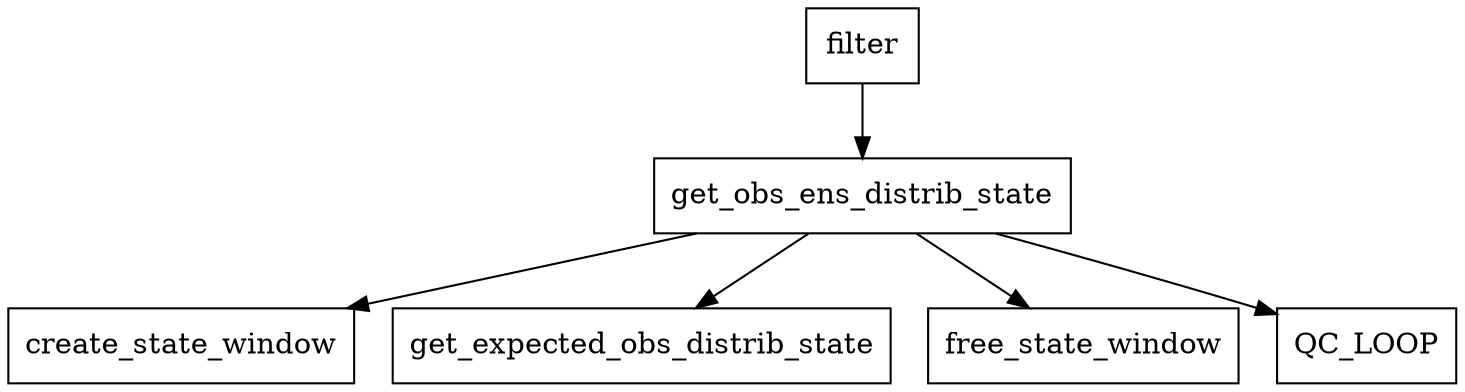 digraph forward_operator {
   node [ shape=box ]
   //filter [shape=ellipse];
   filter -> get_obs_ens_distrib_state;
   get_obs_ens_distrib_state -> create_state_window;
   get_obs_ens_distrib_state -> get_expected_obs_distrib_state;
   get_obs_ens_distrib_state -> free_state_window;
   get_obs_ens_distrib_state -> QC_LOOP;
}
